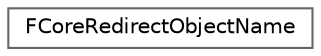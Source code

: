 digraph "Graphical Class Hierarchy"
{
 // INTERACTIVE_SVG=YES
 // LATEX_PDF_SIZE
  bgcolor="transparent";
  edge [fontname=Helvetica,fontsize=10,labelfontname=Helvetica,labelfontsize=10];
  node [fontname=Helvetica,fontsize=10,shape=box,height=0.2,width=0.4];
  rankdir="LR";
  Node0 [id="Node000000",label="FCoreRedirectObjectName",height=0.2,width=0.4,color="grey40", fillcolor="white", style="filled",URL="$d7/d91/structFCoreRedirectObjectName.html",tooltip="An object path extracted into component names for matching."];
}
